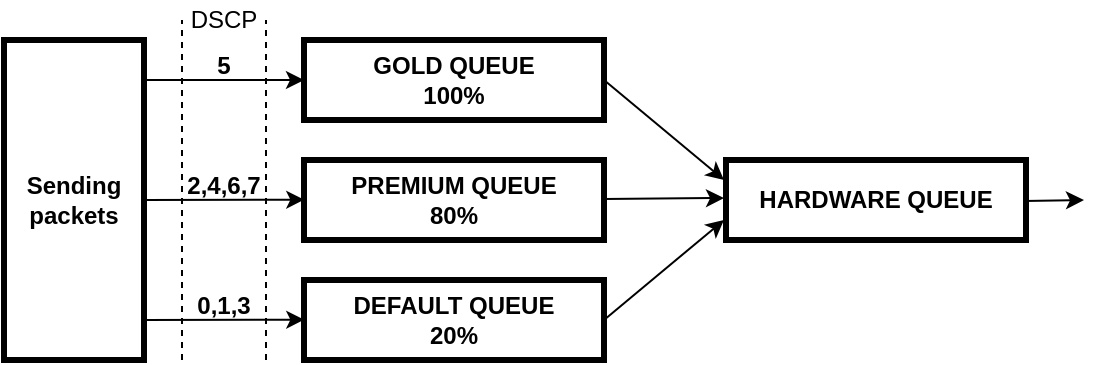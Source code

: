 <mxfile version="11.2.4" type="device" pages="1"><diagram id="Xz6f5M4PaSmcGhWI5Cst" name="Page-1"><mxGraphModel dx="868" dy="434" grid="1" gridSize="10" guides="1" tooltips="1" connect="1" arrows="1" fold="1" page="1" pageScale="1" pageWidth="827" pageHeight="1169" math="0" shadow="0"><root><mxCell id="0"/><mxCell id="1" parent="0"/><mxCell id="zJqb6I87onnErl8RiuXk-1" value="&lt;div style=&quot;font-size: 12px;&quot;&gt;GOLD QUEUE&lt;/div&gt;&lt;div style=&quot;font-size: 12px;&quot;&gt;100%&lt;/div&gt;" style="text;html=1;strokeColor=#000000;fillColor=none;align=center;verticalAlign=middle;whiteSpace=wrap;rounded=0;fontSize=12;fontStyle=1;strokeWidth=3;" parent="1" vertex="1"><mxGeometry x="240" y="140" width="150" height="40" as="geometry"/></mxCell><mxCell id="zJqb6I87onnErl8RiuXk-2" value="&lt;div style=&quot;font-size: 12px;&quot;&gt;PREMIUM QUEUE&lt;/div&gt;&lt;div style=&quot;font-size: 12px;&quot;&gt;80%&lt;/div&gt;" style="text;html=1;strokeColor=#000000;fillColor=none;align=center;verticalAlign=middle;whiteSpace=wrap;rounded=0;fontStyle=1;fontSize=12;strokeWidth=3;" parent="1" vertex="1"><mxGeometry x="240" y="200" width="150" height="40" as="geometry"/></mxCell><mxCell id="zJqb6I87onnErl8RiuXk-3" value="&lt;div style=&quot;font-size: 12px;&quot;&gt;DEFAULT QUEUE&lt;/div&gt;&lt;div style=&quot;font-size: 12px;&quot;&gt;20%&lt;br style=&quot;font-size: 12px;&quot;&gt;&lt;/div&gt;" style="text;html=1;strokeColor=#000000;fillColor=none;align=center;verticalAlign=middle;whiteSpace=wrap;rounded=0;fontStyle=1;fontSize=12;strokeWidth=3;" parent="1" vertex="1"><mxGeometry x="240" y="260" width="150" height="40" as="geometry"/></mxCell><mxCell id="zJqb6I87onnErl8RiuXk-4" value="" style="endArrow=classic;html=1;entryX=0;entryY=0.5;entryDx=0;entryDy=0;" parent="1" target="zJqb6I87onnErl8RiuXk-1" edge="1"><mxGeometry width="50" height="50" relative="1" as="geometry"><mxPoint x="160" y="160" as="sourcePoint"/><mxPoint x="220" y="140" as="targetPoint"/></mxGeometry></mxCell><mxCell id="zJqb6I87onnErl8RiuXk-5" value="" style="endArrow=classic;html=1;entryX=0;entryY=0.5;entryDx=0;entryDy=0;" parent="1" edge="1"><mxGeometry width="50" height="50" relative="1" as="geometry"><mxPoint x="160" y="280" as="sourcePoint"/><mxPoint x="240.143" y="279.857" as="targetPoint"/></mxGeometry></mxCell><mxCell id="zJqb6I87onnErl8RiuXk-6" value="" style="endArrow=classic;html=1;entryX=0;entryY=0.5;entryDx=0;entryDy=0;" parent="1" edge="1"><mxGeometry width="50" height="50" relative="1" as="geometry"><mxPoint x="160" y="220" as="sourcePoint"/><mxPoint x="240.143" y="219.857" as="targetPoint"/></mxGeometry></mxCell><mxCell id="zJqb6I87onnErl8RiuXk-7" value="HARDWARE QUEUE" style="text;html=1;strokeColor=#000000;fillColor=none;align=center;verticalAlign=middle;whiteSpace=wrap;rounded=0;fontStyle=1;fontSize=12;strokeWidth=3;" parent="1" vertex="1"><mxGeometry x="451" y="200" width="150" height="40" as="geometry"/></mxCell><mxCell id="zJqb6I87onnErl8RiuXk-8" value="" style="endArrow=classic;html=1;" parent="1" edge="1"><mxGeometry width="50" height="50" relative="1" as="geometry"><mxPoint x="390" y="160" as="sourcePoint"/><mxPoint x="450" y="210" as="targetPoint"/></mxGeometry></mxCell><mxCell id="zJqb6I87onnErl8RiuXk-9" value="" style="endArrow=classic;html=1;" parent="1" edge="1"><mxGeometry width="50" height="50" relative="1" as="geometry"><mxPoint x="390" y="219.5" as="sourcePoint"/><mxPoint x="450" y="219" as="targetPoint"/></mxGeometry></mxCell><mxCell id="zJqb6I87onnErl8RiuXk-10" value="" style="endArrow=classic;html=1;" parent="1" edge="1"><mxGeometry width="50" height="50" relative="1" as="geometry"><mxPoint x="390" y="280" as="sourcePoint"/><mxPoint x="450" y="230" as="targetPoint"/></mxGeometry></mxCell><mxCell id="zJqb6I87onnErl8RiuXk-11" value="5" style="text;html=1;strokeColor=none;fillColor=none;align=center;verticalAlign=middle;whiteSpace=wrap;rounded=0;fontStyle=1" parent="1" vertex="1"><mxGeometry x="180" y="143" width="40" height="20" as="geometry"/></mxCell><mxCell id="zJqb6I87onnErl8RiuXk-13" value="2,4,6,7" style="text;html=1;strokeColor=none;fillColor=none;align=center;verticalAlign=middle;whiteSpace=wrap;rounded=0;fontStyle=1" parent="1" vertex="1"><mxGeometry x="180" y="203" width="40" height="20" as="geometry"/></mxCell><mxCell id="zJqb6I87onnErl8RiuXk-14" value="0,1,3" style="text;html=1;strokeColor=none;fillColor=none;align=center;verticalAlign=middle;whiteSpace=wrap;rounded=0;fontStyle=1" parent="1" vertex="1"><mxGeometry x="180" y="263" width="40" height="20" as="geometry"/></mxCell><mxCell id="zJqb6I87onnErl8RiuXk-16" value="" style="endArrow=classic;html=1;" parent="1" edge="1"><mxGeometry width="50" height="50" relative="1" as="geometry"><mxPoint x="600" y="220.5" as="sourcePoint"/><mxPoint x="630" y="220" as="targetPoint"/></mxGeometry></mxCell><mxCell id="zJqb6I87onnErl8RiuXk-18" value="&lt;div style=&quot;font-size: 12px&quot;&gt;Sending packets&lt;br&gt;&lt;/div&gt;" style="text;html=1;strokeColor=#000000;fillColor=none;align=center;verticalAlign=middle;whiteSpace=wrap;rounded=0;fontStyle=1;fontSize=12;strokeWidth=3;" parent="1" vertex="1"><mxGeometry x="90" y="140" width="70" height="160" as="geometry"/></mxCell><mxCell id="zJqb6I87onnErl8RiuXk-19" value="DSCP" style="text;html=1;strokeColor=none;fillColor=none;align=center;verticalAlign=middle;whiteSpace=wrap;rounded=0;fontSize=12;" parent="1" vertex="1"><mxGeometry x="180" y="120" width="40" height="20" as="geometry"/></mxCell><mxCell id="zJqb6I87onnErl8RiuXk-20" value="" style="endArrow=none;dashed=1;html=1;fontSize=12;" parent="1" edge="1"><mxGeometry width="50" height="50" relative="1" as="geometry"><mxPoint x="179" y="300" as="sourcePoint"/><mxPoint x="179" y="130" as="targetPoint"/></mxGeometry></mxCell><mxCell id="zJqb6I87onnErl8RiuXk-21" value="" style="endArrow=none;dashed=1;html=1;fontSize=12;" parent="1" edge="1"><mxGeometry width="50" height="50" relative="1" as="geometry"><mxPoint x="221" y="300" as="sourcePoint"/><mxPoint x="221" y="130" as="targetPoint"/></mxGeometry></mxCell></root></mxGraphModel></diagram></mxfile>
